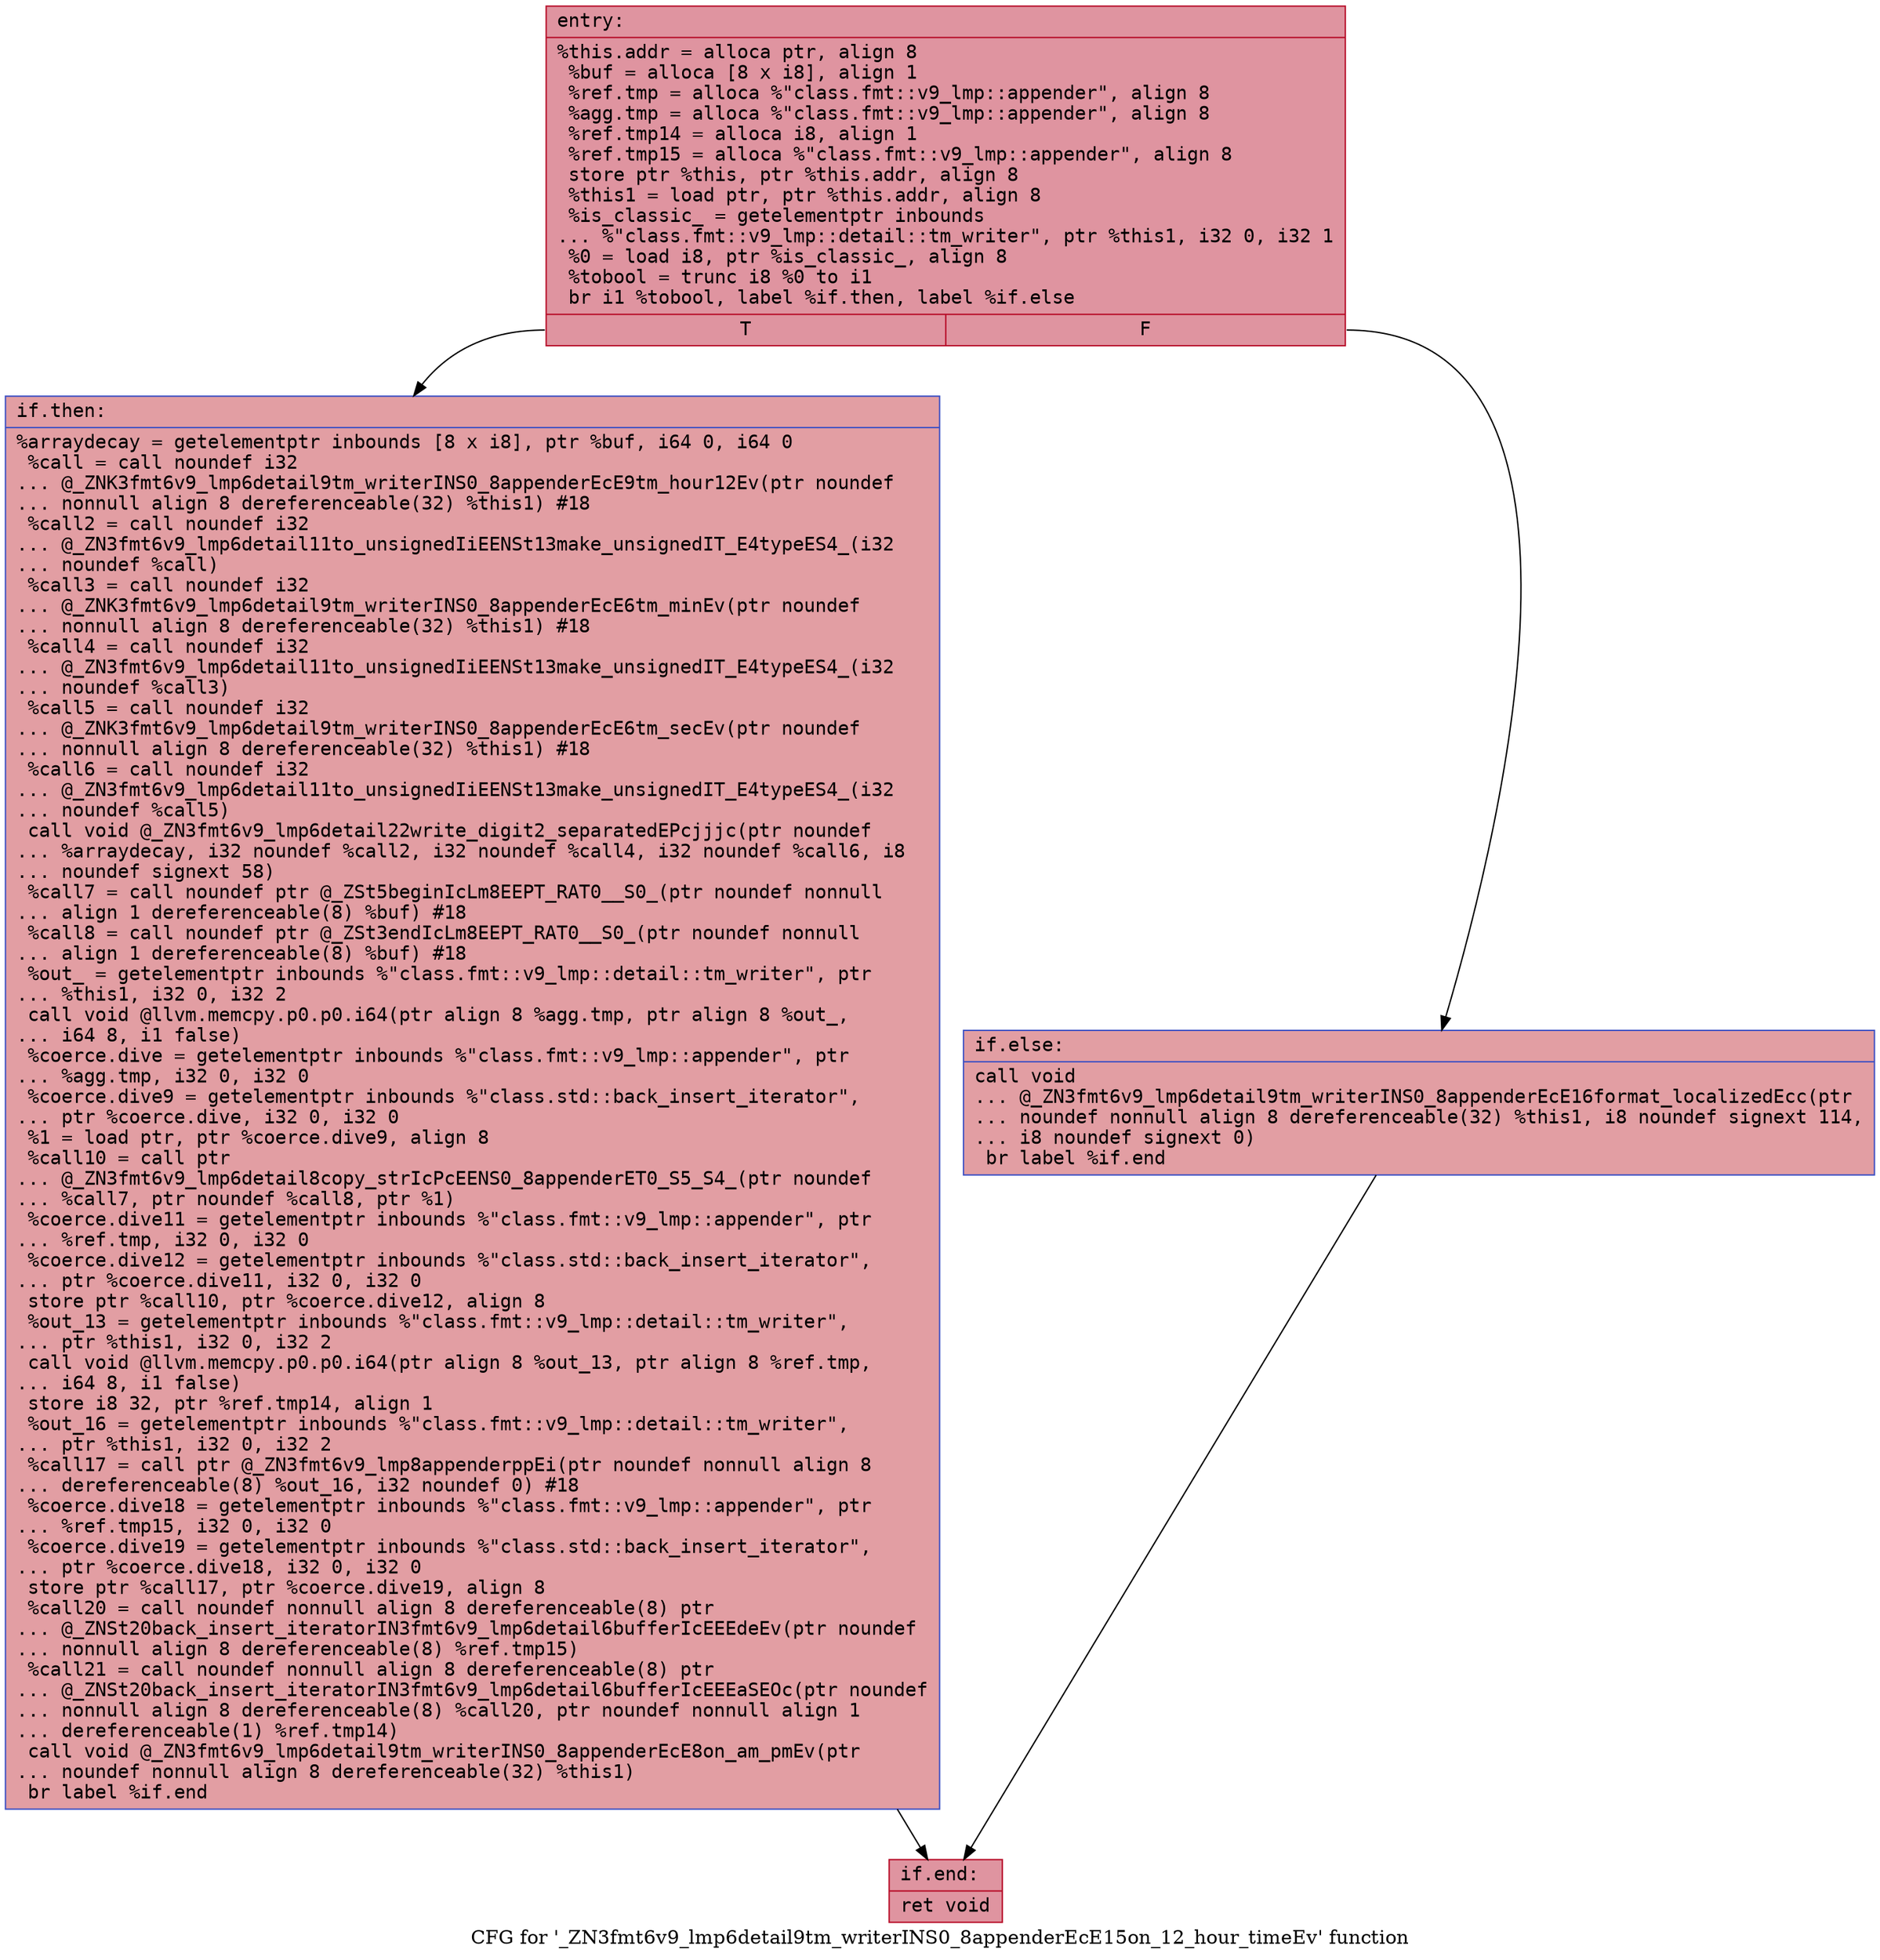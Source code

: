 digraph "CFG for '_ZN3fmt6v9_lmp6detail9tm_writerINS0_8appenderEcE15on_12_hour_timeEv' function" {
	label="CFG for '_ZN3fmt6v9_lmp6detail9tm_writerINS0_8appenderEcE15on_12_hour_timeEv' function";

	Node0x55841697eb20 [shape=record,color="#b70d28ff", style=filled, fillcolor="#b70d2870" fontname="Courier",label="{entry:\l|  %this.addr = alloca ptr, align 8\l  %buf = alloca [8 x i8], align 1\l  %ref.tmp = alloca %\"class.fmt::v9_lmp::appender\", align 8\l  %agg.tmp = alloca %\"class.fmt::v9_lmp::appender\", align 8\l  %ref.tmp14 = alloca i8, align 1\l  %ref.tmp15 = alloca %\"class.fmt::v9_lmp::appender\", align 8\l  store ptr %this, ptr %this.addr, align 8\l  %this1 = load ptr, ptr %this.addr, align 8\l  %is_classic_ = getelementptr inbounds\l... %\"class.fmt::v9_lmp::detail::tm_writer\", ptr %this1, i32 0, i32 1\l  %0 = load i8, ptr %is_classic_, align 8\l  %tobool = trunc i8 %0 to i1\l  br i1 %tobool, label %if.then, label %if.else\l|{<s0>T|<s1>F}}"];
	Node0x55841697eb20:s0 -> Node0x55841697eb70[tooltip="entry -> if.then\nProbability 50.00%" ];
	Node0x55841697eb20:s1 -> Node0x55841697f420[tooltip="entry -> if.else\nProbability 50.00%" ];
	Node0x55841697eb70 [shape=record,color="#3d50c3ff", style=filled, fillcolor="#be242e70" fontname="Courier",label="{if.then:\l|  %arraydecay = getelementptr inbounds [8 x i8], ptr %buf, i64 0, i64 0\l  %call = call noundef i32\l... @_ZNK3fmt6v9_lmp6detail9tm_writerINS0_8appenderEcE9tm_hour12Ev(ptr noundef\l... nonnull align 8 dereferenceable(32) %this1) #18\l  %call2 = call noundef i32\l... @_ZN3fmt6v9_lmp6detail11to_unsignedIiEENSt13make_unsignedIT_E4typeES4_(i32\l... noundef %call)\l  %call3 = call noundef i32\l... @_ZNK3fmt6v9_lmp6detail9tm_writerINS0_8appenderEcE6tm_minEv(ptr noundef\l... nonnull align 8 dereferenceable(32) %this1) #18\l  %call4 = call noundef i32\l... @_ZN3fmt6v9_lmp6detail11to_unsignedIiEENSt13make_unsignedIT_E4typeES4_(i32\l... noundef %call3)\l  %call5 = call noundef i32\l... @_ZNK3fmt6v9_lmp6detail9tm_writerINS0_8appenderEcE6tm_secEv(ptr noundef\l... nonnull align 8 dereferenceable(32) %this1) #18\l  %call6 = call noundef i32\l... @_ZN3fmt6v9_lmp6detail11to_unsignedIiEENSt13make_unsignedIT_E4typeES4_(i32\l... noundef %call5)\l  call void @_ZN3fmt6v9_lmp6detail22write_digit2_separatedEPcjjjc(ptr noundef\l... %arraydecay, i32 noundef %call2, i32 noundef %call4, i32 noundef %call6, i8\l... noundef signext 58)\l  %call7 = call noundef ptr @_ZSt5beginIcLm8EEPT_RAT0__S0_(ptr noundef nonnull\l... align 1 dereferenceable(8) %buf) #18\l  %call8 = call noundef ptr @_ZSt3endIcLm8EEPT_RAT0__S0_(ptr noundef nonnull\l... align 1 dereferenceable(8) %buf) #18\l  %out_ = getelementptr inbounds %\"class.fmt::v9_lmp::detail::tm_writer\", ptr\l... %this1, i32 0, i32 2\l  call void @llvm.memcpy.p0.p0.i64(ptr align 8 %agg.tmp, ptr align 8 %out_,\l... i64 8, i1 false)\l  %coerce.dive = getelementptr inbounds %\"class.fmt::v9_lmp::appender\", ptr\l... %agg.tmp, i32 0, i32 0\l  %coerce.dive9 = getelementptr inbounds %\"class.std::back_insert_iterator\",\l... ptr %coerce.dive, i32 0, i32 0\l  %1 = load ptr, ptr %coerce.dive9, align 8\l  %call10 = call ptr\l... @_ZN3fmt6v9_lmp6detail8copy_strIcPcEENS0_8appenderET0_S5_S4_(ptr noundef\l... %call7, ptr noundef %call8, ptr %1)\l  %coerce.dive11 = getelementptr inbounds %\"class.fmt::v9_lmp::appender\", ptr\l... %ref.tmp, i32 0, i32 0\l  %coerce.dive12 = getelementptr inbounds %\"class.std::back_insert_iterator\",\l... ptr %coerce.dive11, i32 0, i32 0\l  store ptr %call10, ptr %coerce.dive12, align 8\l  %out_13 = getelementptr inbounds %\"class.fmt::v9_lmp::detail::tm_writer\",\l... ptr %this1, i32 0, i32 2\l  call void @llvm.memcpy.p0.p0.i64(ptr align 8 %out_13, ptr align 8 %ref.tmp,\l... i64 8, i1 false)\l  store i8 32, ptr %ref.tmp14, align 1\l  %out_16 = getelementptr inbounds %\"class.fmt::v9_lmp::detail::tm_writer\",\l... ptr %this1, i32 0, i32 2\l  %call17 = call ptr @_ZN3fmt6v9_lmp8appenderppEi(ptr noundef nonnull align 8\l... dereferenceable(8) %out_16, i32 noundef 0) #18\l  %coerce.dive18 = getelementptr inbounds %\"class.fmt::v9_lmp::appender\", ptr\l... %ref.tmp15, i32 0, i32 0\l  %coerce.dive19 = getelementptr inbounds %\"class.std::back_insert_iterator\",\l... ptr %coerce.dive18, i32 0, i32 0\l  store ptr %call17, ptr %coerce.dive19, align 8\l  %call20 = call noundef nonnull align 8 dereferenceable(8) ptr\l... @_ZNSt20back_insert_iteratorIN3fmt6v9_lmp6detail6bufferIcEEEdeEv(ptr noundef\l... nonnull align 8 dereferenceable(8) %ref.tmp15)\l  %call21 = call noundef nonnull align 8 dereferenceable(8) ptr\l... @_ZNSt20back_insert_iteratorIN3fmt6v9_lmp6detail6bufferIcEEEaSEOc(ptr noundef\l... nonnull align 8 dereferenceable(8) %call20, ptr noundef nonnull align 1\l... dereferenceable(1) %ref.tmp14)\l  call void @_ZN3fmt6v9_lmp6detail9tm_writerINS0_8appenderEcE8on_am_pmEv(ptr\l... noundef nonnull align 8 dereferenceable(32) %this1)\l  br label %if.end\l}"];
	Node0x55841697eb70 -> Node0x558416981300[tooltip="if.then -> if.end\nProbability 100.00%" ];
	Node0x55841697f420 [shape=record,color="#3d50c3ff", style=filled, fillcolor="#be242e70" fontname="Courier",label="{if.else:\l|  call void\l... @_ZN3fmt6v9_lmp6detail9tm_writerINS0_8appenderEcE16format_localizedEcc(ptr\l... noundef nonnull align 8 dereferenceable(32) %this1, i8 noundef signext 114,\l... i8 noundef signext 0)\l  br label %if.end\l}"];
	Node0x55841697f420 -> Node0x558416981300[tooltip="if.else -> if.end\nProbability 100.00%" ];
	Node0x558416981300 [shape=record,color="#b70d28ff", style=filled, fillcolor="#b70d2870" fontname="Courier",label="{if.end:\l|  ret void\l}"];
}
